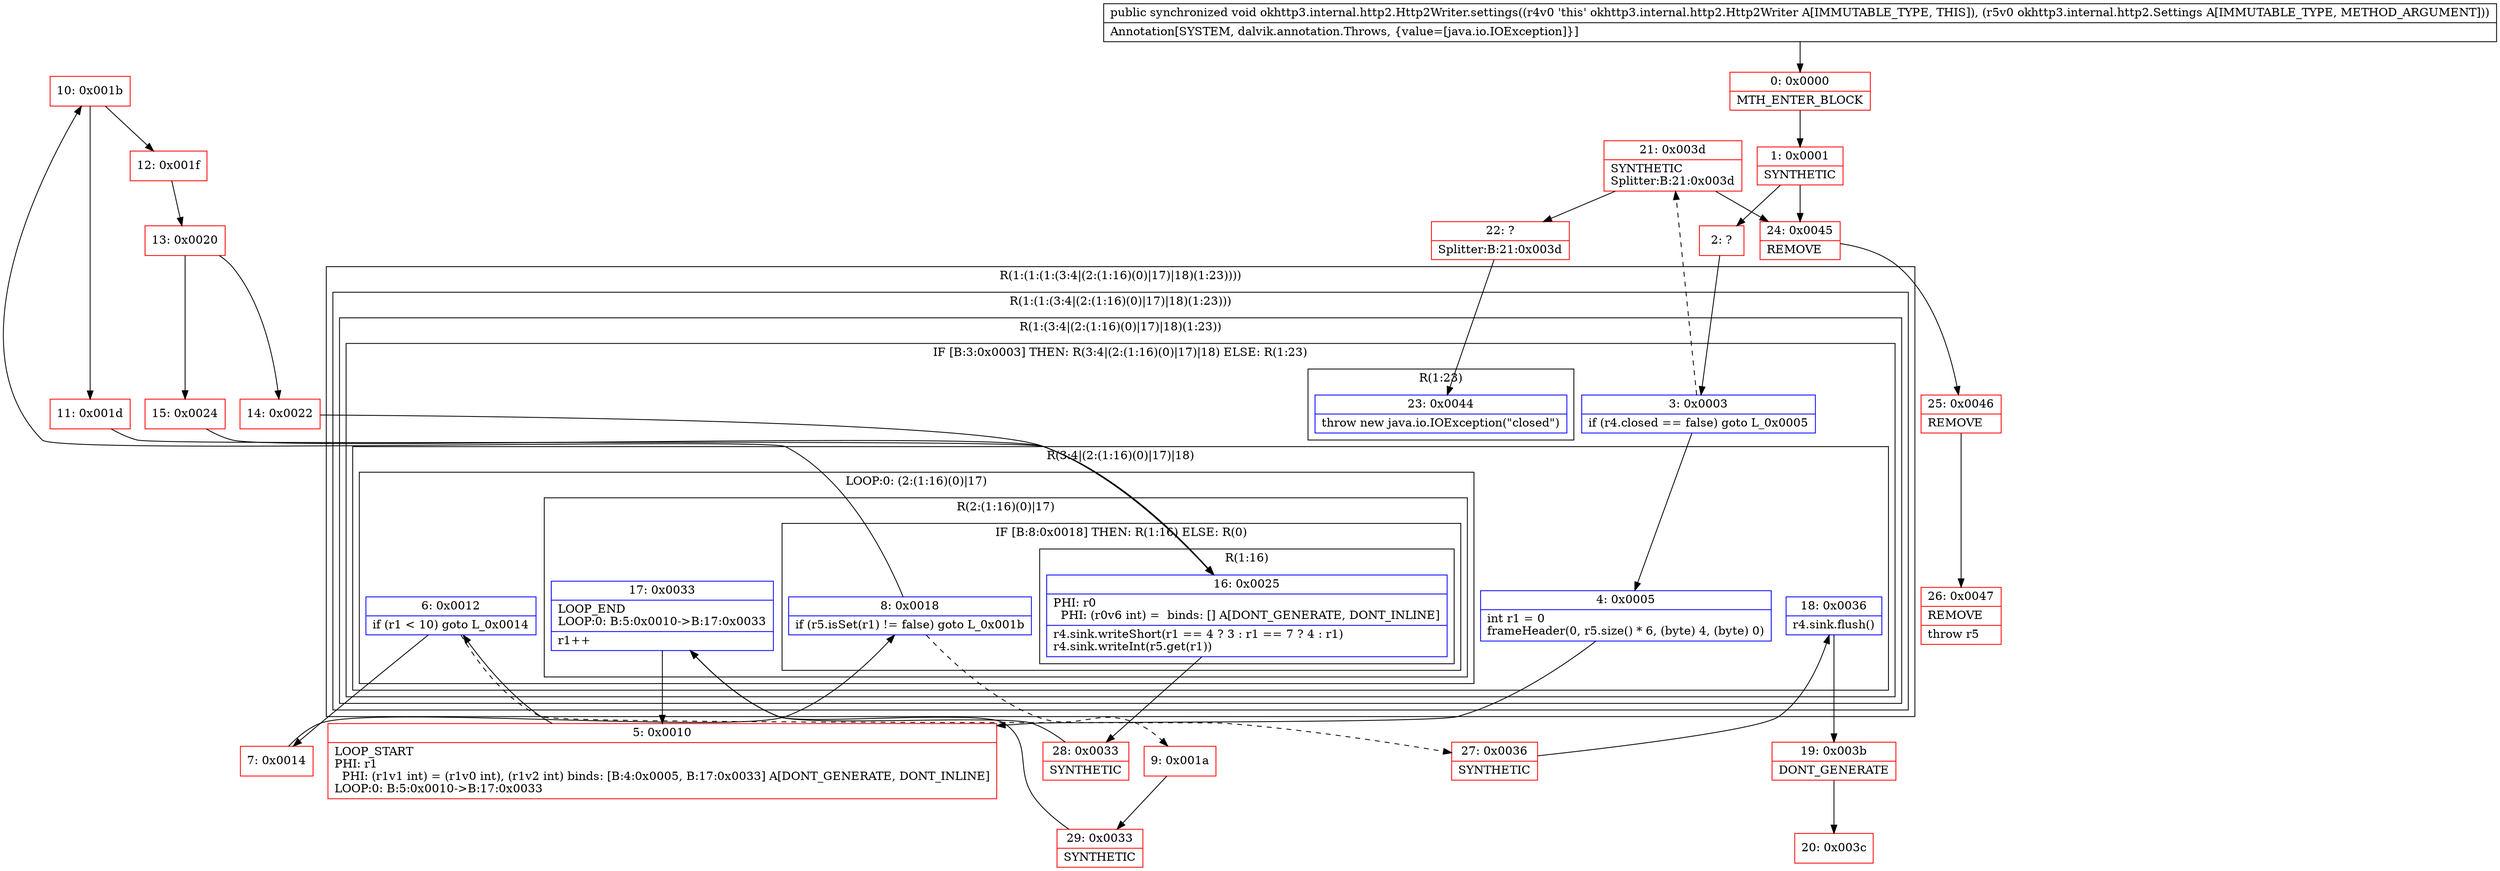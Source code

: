 digraph "CFG forokhttp3.internal.http2.Http2Writer.settings(Lokhttp3\/internal\/http2\/Settings;)V" {
subgraph cluster_Region_452458401 {
label = "R(1:(1:(1:(3:4|(2:(1:16)(0)|17)|18)(1:23))))";
node [shape=record,color=blue];
subgraph cluster_Region_1986794478 {
label = "R(1:(1:(3:4|(2:(1:16)(0)|17)|18)(1:23)))";
node [shape=record,color=blue];
subgraph cluster_Region_692639687 {
label = "R(1:(3:4|(2:(1:16)(0)|17)|18)(1:23))";
node [shape=record,color=blue];
subgraph cluster_IfRegion_1566312572 {
label = "IF [B:3:0x0003] THEN: R(3:4|(2:(1:16)(0)|17)|18) ELSE: R(1:23)";
node [shape=record,color=blue];
Node_3 [shape=record,label="{3\:\ 0x0003|if (r4.closed == false) goto L_0x0005\l}"];
subgraph cluster_Region_1545609205 {
label = "R(3:4|(2:(1:16)(0)|17)|18)";
node [shape=record,color=blue];
Node_4 [shape=record,label="{4\:\ 0x0005|int r1 = 0\lframeHeader(0, r5.size() * 6, (byte) 4, (byte) 0)\l}"];
subgraph cluster_LoopRegion_1400444682 {
label = "LOOP:0: (2:(1:16)(0)|17)";
node [shape=record,color=blue];
Node_6 [shape=record,label="{6\:\ 0x0012|if (r1 \< 10) goto L_0x0014\l}"];
subgraph cluster_Region_773187426 {
label = "R(2:(1:16)(0)|17)";
node [shape=record,color=blue];
subgraph cluster_IfRegion_859959595 {
label = "IF [B:8:0x0018] THEN: R(1:16) ELSE: R(0)";
node [shape=record,color=blue];
Node_8 [shape=record,label="{8\:\ 0x0018|if (r5.isSet(r1) != false) goto L_0x001b\l}"];
subgraph cluster_Region_1866632961 {
label = "R(1:16)";
node [shape=record,color=blue];
Node_16 [shape=record,label="{16\:\ 0x0025|PHI: r0 \l  PHI: (r0v6 int) =  binds: [] A[DONT_GENERATE, DONT_INLINE]\l|r4.sink.writeShort(r1 == 4 ? 3 : r1 == 7 ? 4 : r1)\lr4.sink.writeInt(r5.get(r1))\l}"];
}
subgraph cluster_Region_2025043593 {
label = "R(0)";
node [shape=record,color=blue];
}
}
Node_17 [shape=record,label="{17\:\ 0x0033|LOOP_END\lLOOP:0: B:5:0x0010\-\>B:17:0x0033\l|r1++\l}"];
}
}
Node_18 [shape=record,label="{18\:\ 0x0036|r4.sink.flush()\l}"];
}
subgraph cluster_Region_1859533074 {
label = "R(1:23)";
node [shape=record,color=blue];
Node_23 [shape=record,label="{23\:\ 0x0044|throw new java.io.IOException(\"closed\")\l}"];
}
}
}
}
}
Node_0 [shape=record,color=red,label="{0\:\ 0x0000|MTH_ENTER_BLOCK\l}"];
Node_1 [shape=record,color=red,label="{1\:\ 0x0001|SYNTHETIC\l}"];
Node_2 [shape=record,color=red,label="{2\:\ ?}"];
Node_5 [shape=record,color=red,label="{5\:\ 0x0010|LOOP_START\lPHI: r1 \l  PHI: (r1v1 int) = (r1v0 int), (r1v2 int) binds: [B:4:0x0005, B:17:0x0033] A[DONT_GENERATE, DONT_INLINE]\lLOOP:0: B:5:0x0010\-\>B:17:0x0033\l}"];
Node_7 [shape=record,color=red,label="{7\:\ 0x0014}"];
Node_9 [shape=record,color=red,label="{9\:\ 0x001a}"];
Node_10 [shape=record,color=red,label="{10\:\ 0x001b}"];
Node_11 [shape=record,color=red,label="{11\:\ 0x001d}"];
Node_12 [shape=record,color=red,label="{12\:\ 0x001f}"];
Node_13 [shape=record,color=red,label="{13\:\ 0x0020}"];
Node_14 [shape=record,color=red,label="{14\:\ 0x0022}"];
Node_15 [shape=record,color=red,label="{15\:\ 0x0024}"];
Node_19 [shape=record,color=red,label="{19\:\ 0x003b|DONT_GENERATE\l}"];
Node_20 [shape=record,color=red,label="{20\:\ 0x003c}"];
Node_21 [shape=record,color=red,label="{21\:\ 0x003d|SYNTHETIC\lSplitter:B:21:0x003d\l}"];
Node_22 [shape=record,color=red,label="{22\:\ ?|Splitter:B:21:0x003d\l}"];
Node_24 [shape=record,color=red,label="{24\:\ 0x0045|REMOVE\l}"];
Node_25 [shape=record,color=red,label="{25\:\ 0x0046|REMOVE\l}"];
Node_26 [shape=record,color=red,label="{26\:\ 0x0047|REMOVE\l|throw r5\l}"];
Node_27 [shape=record,color=red,label="{27\:\ 0x0036|SYNTHETIC\l}"];
Node_28 [shape=record,color=red,label="{28\:\ 0x0033|SYNTHETIC\l}"];
Node_29 [shape=record,color=red,label="{29\:\ 0x0033|SYNTHETIC\l}"];
MethodNode[shape=record,label="{public synchronized void okhttp3.internal.http2.Http2Writer.settings((r4v0 'this' okhttp3.internal.http2.Http2Writer A[IMMUTABLE_TYPE, THIS]), (r5v0 okhttp3.internal.http2.Settings A[IMMUTABLE_TYPE, METHOD_ARGUMENT]))  | Annotation[SYSTEM, dalvik.annotation.Throws, \{value=[java.io.IOException]\}]\l}"];
MethodNode -> Node_0;
Node_3 -> Node_4;
Node_3 -> Node_21[style=dashed];
Node_4 -> Node_5;
Node_6 -> Node_7;
Node_6 -> Node_27[style=dashed];
Node_8 -> Node_9[style=dashed];
Node_8 -> Node_10;
Node_16 -> Node_28;
Node_17 -> Node_5;
Node_18 -> Node_19;
Node_0 -> Node_1;
Node_1 -> Node_2;
Node_1 -> Node_24;
Node_2 -> Node_3;
Node_5 -> Node_6;
Node_7 -> Node_8;
Node_9 -> Node_29;
Node_10 -> Node_11;
Node_10 -> Node_12;
Node_11 -> Node_16;
Node_12 -> Node_13;
Node_13 -> Node_14;
Node_13 -> Node_15;
Node_14 -> Node_16;
Node_15 -> Node_16;
Node_19 -> Node_20;
Node_21 -> Node_22;
Node_21 -> Node_24;
Node_22 -> Node_23;
Node_24 -> Node_25;
Node_25 -> Node_26;
Node_27 -> Node_18;
Node_28 -> Node_17;
Node_29 -> Node_17;
}

